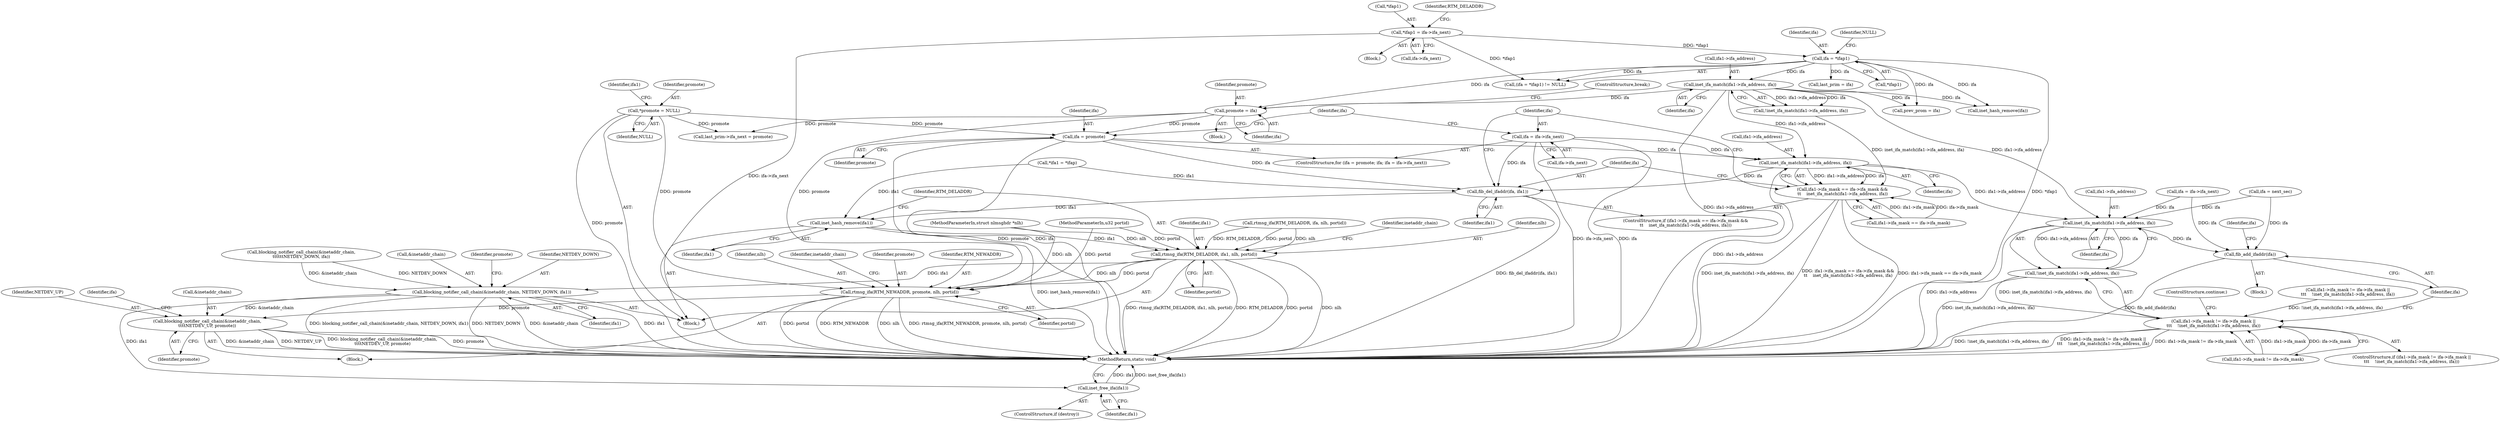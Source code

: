 digraph "0_linux_fbd40ea0180a2d328c5adc61414dc8bab9335ce2@pointer" {
"1000267" [label="(Call,inet_ifa_match(ifa1->ifa_address, ifa))"];
"1000201" [label="(Call,inet_ifa_match(ifa1->ifa_address, ifa))"];
"1000160" [label="(Call,ifa = *ifap1)"];
"1000223" [label="(Call,*ifap1 = ifa->ifa_next)"];
"1000252" [label="(Call,ifa = ifa->ifa_next)"];
"1000248" [label="(Call,ifa = promote)"];
"1000113" [label="(Call,*promote = NULL)"];
"1000243" [label="(Call,promote = ifa)"];
"1000259" [label="(Call,ifa1->ifa_mask == ifa->ifa_mask &&\n\t\t    inet_ifa_match(ifa1->ifa_address, ifa))"];
"1000272" [label="(Call,fib_del_ifaddr(ifa, ifa1))"];
"1000282" [label="(Call,inet_hash_remove(ifa1))"];
"1000284" [label="(Call,rtmsg_ifa(RTM_DELADDR, ifa1, nlh, portid))"];
"1000289" [label="(Call,blocking_notifier_call_chain(&inetaddr_chain, NETDEV_DOWN, ifa1))"];
"1000335" [label="(Call,blocking_notifier_call_chain(&inetaddr_chain,\n\t\t\t\tNETDEV_UP, promote))"];
"1000371" [label="(Call,inet_free_ifa(ifa1))"];
"1000330" [label="(Call,rtmsg_ifa(RTM_NEWADDR, promote, nlh, portid))"];
"1000361" [label="(Call,inet_ifa_match(ifa1->ifa_address, ifa))"];
"1000360" [label="(Call,!inet_ifa_match(ifa1->ifa_address, ifa))"];
"1000352" [label="(Call,ifa1->ifa_mask != ifa->ifa_mask ||\n\t\t\t    !inet_ifa_match(ifa1->ifa_address, ifa))"];
"1000367" [label="(Call,fib_add_ifaddr(ifa))"];
"1000192" [label="(Call,ifa1->ifa_mask != ifa->ifa_mask ||\n\t\t\t    !inet_ifa_match(ifa1->ifa_address, ifa))"];
"1000339" [label="(Identifier,promote)"];
"1000369" [label="(ControlStructure,if (destroy))"];
"1000246" [label="(ControlStructure,break;)"];
"1000290" [label="(Call,&inetaddr_chain)"];
"1000346" [label="(Identifier,ifa)"];
"1000361" [label="(Call,inet_ifa_match(ifa1->ifa_address, ifa))"];
"1000353" [label="(Call,ifa1->ifa_mask != ifa->ifa_mask)"];
"1000286" [label="(Identifier,ifa1)"];
"1000110" [label="(MethodParameterIn,u32 portid)"];
"1000213" [label="(Call,prev_prom = ifa)"];
"1000111" [label="(Block,)"];
"1000259" [label="(Call,ifa1->ifa_mask == ifa->ifa_mask &&\n\t\t    inet_ifa_match(ifa1->ifa_address, ifa))"];
"1000282" [label="(Call,inet_hash_remove(ifa1))"];
"1000287" [label="(Identifier,nlh)"];
"1000202" [label="(Call,ifa1->ifa_address)"];
"1000252" [label="(Call,ifa = ifa->ifa_next)"];
"1000247" [label="(ControlStructure,for (ifa = promote; ifa; ifa = ifa->ifa_next))"];
"1000371" [label="(Call,inet_free_ifa(ifa1))"];
"1000224" [label="(Call,*ifap1)"];
"1000161" [label="(Identifier,ifa)"];
"1000352" [label="(Call,ifa1->ifa_mask != ifa->ifa_mask ||\n\t\t\t    !inet_ifa_match(ifa1->ifa_address, ifa))"];
"1000258" [label="(ControlStructure,if (ifa1->ifa_mask == ifa->ifa_mask &&\n\t\t    inet_ifa_match(ifa1->ifa_address, ifa)))"];
"1000267" [label="(Call,inet_ifa_match(ifa1->ifa_address, ifa))"];
"1000368" [label="(Identifier,ifa)"];
"1000367" [label="(Call,fib_add_ifaddr(ifa))"];
"1000220" [label="(Block,)"];
"1000249" [label="(Identifier,ifa)"];
"1000341" [label="(Call,ifa = next_sec)"];
"1000274" [label="(Identifier,ifa1)"];
"1000296" [label="(Block,)"];
"1000271" [label="(Identifier,ifa)"];
"1000336" [label="(Call,&inetaddr_chain)"];
"1000243" [label="(Call,promote = ifa)"];
"1000360" [label="(Call,!inet_ifa_match(ifa1->ifa_address, ifa))"];
"1000295" [label="(Identifier,promote)"];
"1000200" [label="(Call,!inet_ifa_match(ifa1->ifa_address, ifa))"];
"1000118" [label="(Call,*ifa1 = *ifap)"];
"1000285" [label="(Identifier,RTM_DELADDR)"];
"1000162" [label="(Call,*ifap1)"];
"1000223" [label="(Call,*ifap1 = ifa->ifa_next)"];
"1000230" [label="(Identifier,RTM_DELADDR)"];
"1000351" [label="(ControlStructure,if (ifa1->ifa_mask != ifa->ifa_mask ||\n\t\t\t    !inet_ifa_match(ifa1->ifa_address, ifa)))"];
"1000229" [label="(Call,rtmsg_ifa(RTM_DELADDR, ifa, nlh, portid))"];
"1000366" [label="(ControlStructure,continue;)"];
"1000272" [label="(Call,fib_del_ifaddr(ifa, ifa1))"];
"1000273" [label="(Identifier,ifa)"];
"1000109" [label="(MethodParameterIn,struct nlmsghdr *nlh)"];
"1000292" [label="(Identifier,NETDEV_DOWN)"];
"1000221" [label="(Call,inet_hash_remove(ifa))"];
"1000338" [label="(Identifier,NETDEV_UP)"];
"1000160" [label="(Call,ifa = *ifap1)"];
"1000289" [label="(Call,blocking_notifier_call_chain(&inetaddr_chain, NETDEV_DOWN, ifa1))"];
"1000373" [label="(MethodReturn,static void)"];
"1000205" [label="(Identifier,ifa)"];
"1000332" [label="(Identifier,promote)"];
"1000253" [label="(Identifier,ifa)"];
"1000201" [label="(Call,inet_ifa_match(ifa1->ifa_address, ifa))"];
"1000250" [label="(Identifier,promote)"];
"1000245" [label="(Identifier,ifa)"];
"1000288" [label="(Identifier,portid)"];
"1000159" [label="(Call,(ifa = *ifap1) != NULL)"];
"1000331" [label="(Identifier,RTM_NEWADDR)"];
"1000350" [label="(Block,)"];
"1000330" [label="(Call,rtmsg_ifa(RTM_NEWADDR, promote, nlh, portid))"];
"1000113" [label="(Call,*promote = NULL)"];
"1000334" [label="(Identifier,portid)"];
"1000115" [label="(Identifier,NULL)"];
"1000291" [label="(Identifier,inetaddr_chain)"];
"1000333" [label="(Identifier,nlh)"];
"1000234" [label="(Call,blocking_notifier_call_chain(&inetaddr_chain,\n\t\t\t\t\t\tNETDEV_DOWN, ifa))"];
"1000372" [label="(Identifier,ifa1)"];
"1000226" [label="(Call,ifa->ifa_next)"];
"1000181" [label="(Call,last_prim = ifa)"];
"1000254" [label="(Call,ifa->ifa_next)"];
"1000251" [label="(Identifier,ifa)"];
"1000283" [label="(Identifier,ifa1)"];
"1000242" [label="(Block,)"];
"1000284" [label="(Call,rtmsg_ifa(RTM_DELADDR, ifa1, nlh, portid))"];
"1000362" [label="(Call,ifa1->ifa_address)"];
"1000337" [label="(Identifier,inetaddr_chain)"];
"1000114" [label="(Identifier,promote)"];
"1000244" [label="(Identifier,promote)"];
"1000268" [label="(Call,ifa1->ifa_address)"];
"1000335" [label="(Call,blocking_notifier_call_chain(&inetaddr_chain,\n\t\t\t\tNETDEV_UP, promote))"];
"1000164" [label="(Identifier,NULL)"];
"1000260" [label="(Call,ifa1->ifa_mask == ifa->ifa_mask)"];
"1000320" [label="(Call,last_prim->ifa_next = promote)"];
"1000345" [label="(Call,ifa = ifa->ifa_next)"];
"1000119" [label="(Identifier,ifa1)"];
"1000248" [label="(Call,ifa = promote)"];
"1000365" [label="(Identifier,ifa)"];
"1000293" [label="(Identifier,ifa1)"];
"1000342" [label="(Identifier,ifa)"];
"1000267" -> "1000259"  [label="AST: "];
"1000267" -> "1000271"  [label="CFG: "];
"1000268" -> "1000267"  [label="AST: "];
"1000271" -> "1000267"  [label="AST: "];
"1000259" -> "1000267"  [label="CFG: "];
"1000267" -> "1000373"  [label="DDG: ifa1->ifa_address"];
"1000267" -> "1000259"  [label="DDG: ifa1->ifa_address"];
"1000267" -> "1000259"  [label="DDG: ifa"];
"1000201" -> "1000267"  [label="DDG: ifa1->ifa_address"];
"1000252" -> "1000267"  [label="DDG: ifa"];
"1000248" -> "1000267"  [label="DDG: ifa"];
"1000267" -> "1000272"  [label="DDG: ifa"];
"1000267" -> "1000361"  [label="DDG: ifa1->ifa_address"];
"1000201" -> "1000200"  [label="AST: "];
"1000201" -> "1000205"  [label="CFG: "];
"1000202" -> "1000201"  [label="AST: "];
"1000205" -> "1000201"  [label="AST: "];
"1000200" -> "1000201"  [label="CFG: "];
"1000201" -> "1000373"  [label="DDG: ifa1->ifa_address"];
"1000201" -> "1000200"  [label="DDG: ifa1->ifa_address"];
"1000201" -> "1000200"  [label="DDG: ifa"];
"1000160" -> "1000201"  [label="DDG: ifa"];
"1000201" -> "1000213"  [label="DDG: ifa"];
"1000201" -> "1000221"  [label="DDG: ifa"];
"1000201" -> "1000243"  [label="DDG: ifa"];
"1000201" -> "1000361"  [label="DDG: ifa1->ifa_address"];
"1000160" -> "1000159"  [label="AST: "];
"1000160" -> "1000162"  [label="CFG: "];
"1000161" -> "1000160"  [label="AST: "];
"1000162" -> "1000160"  [label="AST: "];
"1000164" -> "1000160"  [label="CFG: "];
"1000160" -> "1000373"  [label="DDG: *ifap1"];
"1000160" -> "1000159"  [label="DDG: ifa"];
"1000223" -> "1000160"  [label="DDG: *ifap1"];
"1000160" -> "1000181"  [label="DDG: ifa"];
"1000160" -> "1000213"  [label="DDG: ifa"];
"1000160" -> "1000221"  [label="DDG: ifa"];
"1000160" -> "1000243"  [label="DDG: ifa"];
"1000223" -> "1000220"  [label="AST: "];
"1000223" -> "1000226"  [label="CFG: "];
"1000224" -> "1000223"  [label="AST: "];
"1000226" -> "1000223"  [label="AST: "];
"1000230" -> "1000223"  [label="CFG: "];
"1000223" -> "1000373"  [label="DDG: ifa->ifa_next"];
"1000223" -> "1000159"  [label="DDG: *ifap1"];
"1000252" -> "1000247"  [label="AST: "];
"1000252" -> "1000254"  [label="CFG: "];
"1000253" -> "1000252"  [label="AST: "];
"1000254" -> "1000252"  [label="AST: "];
"1000251" -> "1000252"  [label="CFG: "];
"1000252" -> "1000373"  [label="DDG: ifa"];
"1000252" -> "1000373"  [label="DDG: ifa->ifa_next"];
"1000252" -> "1000272"  [label="DDG: ifa"];
"1000248" -> "1000247"  [label="AST: "];
"1000248" -> "1000250"  [label="CFG: "];
"1000249" -> "1000248"  [label="AST: "];
"1000250" -> "1000248"  [label="AST: "];
"1000251" -> "1000248"  [label="CFG: "];
"1000248" -> "1000373"  [label="DDG: promote"];
"1000248" -> "1000373"  [label="DDG: ifa"];
"1000113" -> "1000248"  [label="DDG: promote"];
"1000243" -> "1000248"  [label="DDG: promote"];
"1000248" -> "1000272"  [label="DDG: ifa"];
"1000113" -> "1000111"  [label="AST: "];
"1000113" -> "1000115"  [label="CFG: "];
"1000114" -> "1000113"  [label="AST: "];
"1000115" -> "1000113"  [label="AST: "];
"1000119" -> "1000113"  [label="CFG: "];
"1000113" -> "1000373"  [label="DDG: promote"];
"1000113" -> "1000320"  [label="DDG: promote"];
"1000113" -> "1000330"  [label="DDG: promote"];
"1000243" -> "1000242"  [label="AST: "];
"1000243" -> "1000245"  [label="CFG: "];
"1000244" -> "1000243"  [label="AST: "];
"1000245" -> "1000243"  [label="AST: "];
"1000246" -> "1000243"  [label="CFG: "];
"1000243" -> "1000320"  [label="DDG: promote"];
"1000243" -> "1000330"  [label="DDG: promote"];
"1000259" -> "1000258"  [label="AST: "];
"1000259" -> "1000260"  [label="CFG: "];
"1000260" -> "1000259"  [label="AST: "];
"1000273" -> "1000259"  [label="CFG: "];
"1000253" -> "1000259"  [label="CFG: "];
"1000259" -> "1000373"  [label="DDG: ifa1->ifa_mask == ifa->ifa_mask &&\n\t\t    inet_ifa_match(ifa1->ifa_address, ifa)"];
"1000259" -> "1000373"  [label="DDG: ifa1->ifa_mask == ifa->ifa_mask"];
"1000259" -> "1000373"  [label="DDG: inet_ifa_match(ifa1->ifa_address, ifa)"];
"1000260" -> "1000259"  [label="DDG: ifa1->ifa_mask"];
"1000260" -> "1000259"  [label="DDG: ifa->ifa_mask"];
"1000200" -> "1000259"  [label="DDG: inet_ifa_match(ifa1->ifa_address, ifa)"];
"1000272" -> "1000258"  [label="AST: "];
"1000272" -> "1000274"  [label="CFG: "];
"1000273" -> "1000272"  [label="AST: "];
"1000274" -> "1000272"  [label="AST: "];
"1000253" -> "1000272"  [label="CFG: "];
"1000272" -> "1000373"  [label="DDG: fib_del_ifaddr(ifa, ifa1)"];
"1000118" -> "1000272"  [label="DDG: ifa1"];
"1000272" -> "1000282"  [label="DDG: ifa1"];
"1000282" -> "1000111"  [label="AST: "];
"1000282" -> "1000283"  [label="CFG: "];
"1000283" -> "1000282"  [label="AST: "];
"1000285" -> "1000282"  [label="CFG: "];
"1000282" -> "1000373"  [label="DDG: inet_hash_remove(ifa1)"];
"1000118" -> "1000282"  [label="DDG: ifa1"];
"1000282" -> "1000284"  [label="DDG: ifa1"];
"1000284" -> "1000111"  [label="AST: "];
"1000284" -> "1000288"  [label="CFG: "];
"1000285" -> "1000284"  [label="AST: "];
"1000286" -> "1000284"  [label="AST: "];
"1000287" -> "1000284"  [label="AST: "];
"1000288" -> "1000284"  [label="AST: "];
"1000291" -> "1000284"  [label="CFG: "];
"1000284" -> "1000373"  [label="DDG: RTM_DELADDR"];
"1000284" -> "1000373"  [label="DDG: rtmsg_ifa(RTM_DELADDR, ifa1, nlh, portid)"];
"1000284" -> "1000373"  [label="DDG: nlh"];
"1000284" -> "1000373"  [label="DDG: portid"];
"1000229" -> "1000284"  [label="DDG: RTM_DELADDR"];
"1000229" -> "1000284"  [label="DDG: nlh"];
"1000229" -> "1000284"  [label="DDG: portid"];
"1000109" -> "1000284"  [label="DDG: nlh"];
"1000110" -> "1000284"  [label="DDG: portid"];
"1000284" -> "1000289"  [label="DDG: ifa1"];
"1000284" -> "1000330"  [label="DDG: nlh"];
"1000284" -> "1000330"  [label="DDG: portid"];
"1000289" -> "1000111"  [label="AST: "];
"1000289" -> "1000293"  [label="CFG: "];
"1000290" -> "1000289"  [label="AST: "];
"1000292" -> "1000289"  [label="AST: "];
"1000293" -> "1000289"  [label="AST: "];
"1000295" -> "1000289"  [label="CFG: "];
"1000289" -> "1000373"  [label="DDG: NETDEV_DOWN"];
"1000289" -> "1000373"  [label="DDG: &inetaddr_chain"];
"1000289" -> "1000373"  [label="DDG: ifa1"];
"1000289" -> "1000373"  [label="DDG: blocking_notifier_call_chain(&inetaddr_chain, NETDEV_DOWN, ifa1)"];
"1000234" -> "1000289"  [label="DDG: &inetaddr_chain"];
"1000234" -> "1000289"  [label="DDG: NETDEV_DOWN"];
"1000289" -> "1000335"  [label="DDG: &inetaddr_chain"];
"1000289" -> "1000371"  [label="DDG: ifa1"];
"1000335" -> "1000296"  [label="AST: "];
"1000335" -> "1000339"  [label="CFG: "];
"1000336" -> "1000335"  [label="AST: "];
"1000338" -> "1000335"  [label="AST: "];
"1000339" -> "1000335"  [label="AST: "];
"1000342" -> "1000335"  [label="CFG: "];
"1000335" -> "1000373"  [label="DDG: promote"];
"1000335" -> "1000373"  [label="DDG: &inetaddr_chain"];
"1000335" -> "1000373"  [label="DDG: NETDEV_UP"];
"1000335" -> "1000373"  [label="DDG: blocking_notifier_call_chain(&inetaddr_chain,\n\t\t\t\tNETDEV_UP, promote)"];
"1000330" -> "1000335"  [label="DDG: promote"];
"1000371" -> "1000369"  [label="AST: "];
"1000371" -> "1000372"  [label="CFG: "];
"1000372" -> "1000371"  [label="AST: "];
"1000373" -> "1000371"  [label="CFG: "];
"1000371" -> "1000373"  [label="DDG: ifa1"];
"1000371" -> "1000373"  [label="DDG: inet_free_ifa(ifa1)"];
"1000330" -> "1000296"  [label="AST: "];
"1000330" -> "1000334"  [label="CFG: "];
"1000331" -> "1000330"  [label="AST: "];
"1000332" -> "1000330"  [label="AST: "];
"1000333" -> "1000330"  [label="AST: "];
"1000334" -> "1000330"  [label="AST: "];
"1000337" -> "1000330"  [label="CFG: "];
"1000330" -> "1000373"  [label="DDG: portid"];
"1000330" -> "1000373"  [label="DDG: RTM_NEWADDR"];
"1000330" -> "1000373"  [label="DDG: nlh"];
"1000330" -> "1000373"  [label="DDG: rtmsg_ifa(RTM_NEWADDR, promote, nlh, portid)"];
"1000109" -> "1000330"  [label="DDG: nlh"];
"1000110" -> "1000330"  [label="DDG: portid"];
"1000361" -> "1000360"  [label="AST: "];
"1000361" -> "1000365"  [label="CFG: "];
"1000362" -> "1000361"  [label="AST: "];
"1000365" -> "1000361"  [label="AST: "];
"1000360" -> "1000361"  [label="CFG: "];
"1000361" -> "1000373"  [label="DDG: ifa1->ifa_address"];
"1000361" -> "1000360"  [label="DDG: ifa1->ifa_address"];
"1000361" -> "1000360"  [label="DDG: ifa"];
"1000341" -> "1000361"  [label="DDG: ifa"];
"1000345" -> "1000361"  [label="DDG: ifa"];
"1000361" -> "1000367"  [label="DDG: ifa"];
"1000360" -> "1000352"  [label="AST: "];
"1000352" -> "1000360"  [label="CFG: "];
"1000360" -> "1000373"  [label="DDG: inet_ifa_match(ifa1->ifa_address, ifa)"];
"1000360" -> "1000352"  [label="DDG: inet_ifa_match(ifa1->ifa_address, ifa)"];
"1000352" -> "1000351"  [label="AST: "];
"1000352" -> "1000353"  [label="CFG: "];
"1000353" -> "1000352"  [label="AST: "];
"1000366" -> "1000352"  [label="CFG: "];
"1000368" -> "1000352"  [label="CFG: "];
"1000352" -> "1000373"  [label="DDG: ifa1->ifa_mask != ifa->ifa_mask ||\n\t\t\t    !inet_ifa_match(ifa1->ifa_address, ifa)"];
"1000352" -> "1000373"  [label="DDG: ifa1->ifa_mask != ifa->ifa_mask"];
"1000352" -> "1000373"  [label="DDG: !inet_ifa_match(ifa1->ifa_address, ifa)"];
"1000353" -> "1000352"  [label="DDG: ifa1->ifa_mask"];
"1000353" -> "1000352"  [label="DDG: ifa->ifa_mask"];
"1000192" -> "1000352"  [label="DDG: !inet_ifa_match(ifa1->ifa_address, ifa)"];
"1000367" -> "1000350"  [label="AST: "];
"1000367" -> "1000368"  [label="CFG: "];
"1000368" -> "1000367"  [label="AST: "];
"1000346" -> "1000367"  [label="CFG: "];
"1000367" -> "1000373"  [label="DDG: fib_add_ifaddr(ifa)"];
"1000341" -> "1000367"  [label="DDG: ifa"];
"1000345" -> "1000367"  [label="DDG: ifa"];
}

